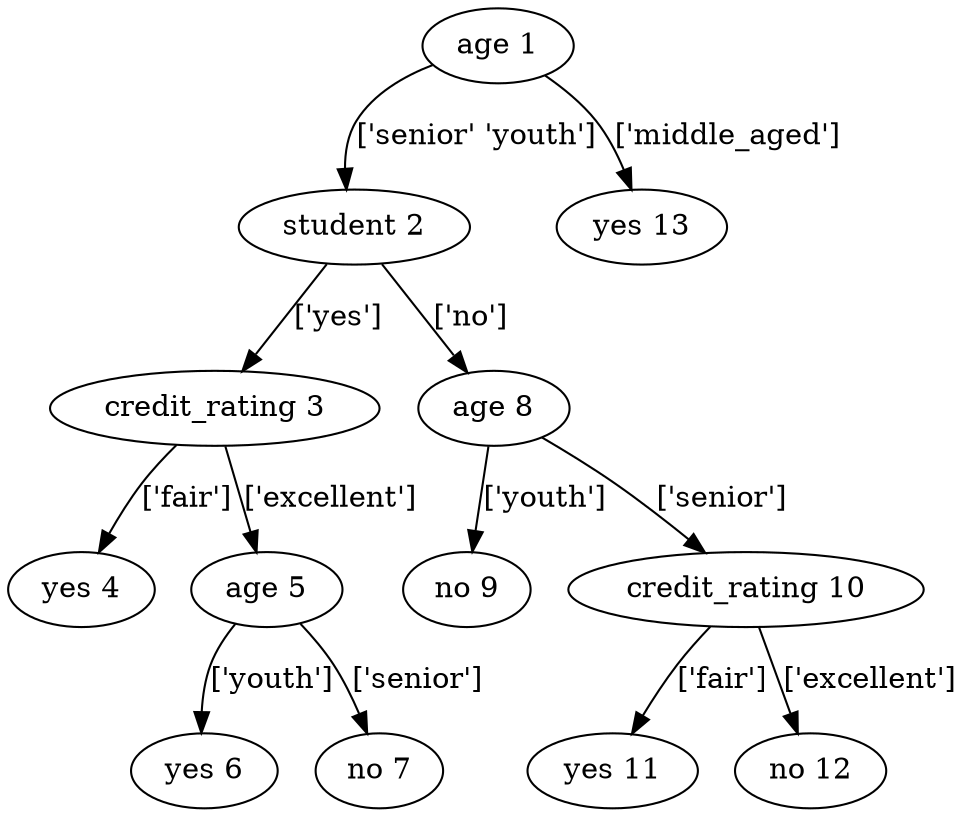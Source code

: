 digraph tree {
    "age 1";
    "student 2";
    "credit_rating 3";
    "yes 4";
    "age 5";
    "yes 6";
    "no 7";
    "age 8";
    "no 9";
    "credit_rating 10";
    "yes 11";
    "no 12";
    "yes 13";
    "age 1" -> "student 2" [label="['senior' 'youth']"];
    "age 1" -> "yes 13" [label="['middle_aged']"];
    "student 2" -> "credit_rating 3" [label="['yes']"];
    "student 2" -> "age 8" [label="['no']"];
    "credit_rating 3" -> "yes 4" [label="['fair']"];
    "credit_rating 3" -> "age 5" [label="['excellent']"];
    "age 5" -> "yes 6" [label="['youth']"];
    "age 5" -> "no 7" [label="['senior']"];
    "age 8" -> "no 9" [label="['youth']"];
    "age 8" -> "credit_rating 10" [label="['senior']"];
    "credit_rating 10" -> "yes 11" [label="['fair']"];
    "credit_rating 10" -> "no 12" [label="['excellent']"];
}

